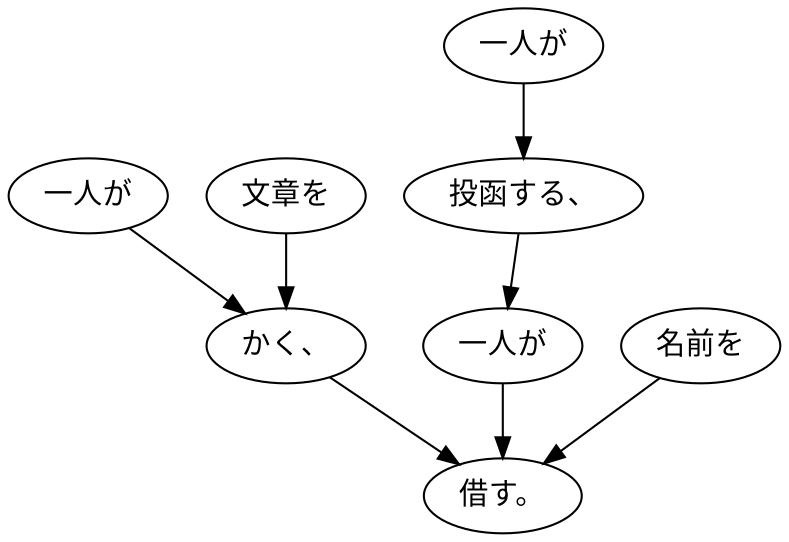 digraph graph7539 {
	node0 [label="一人が"];
	node1 [label="文章を"];
	node2 [label="かく、"];
	node3 [label="一人が"];
	node4 [label="投函する、"];
	node5 [label="一人が"];
	node6 [label="名前を"];
	node7 [label="借す。"];
	node0 -> node2;
	node1 -> node2;
	node2 -> node7;
	node3 -> node4;
	node4 -> node5;
	node5 -> node7;
	node6 -> node7;
}
